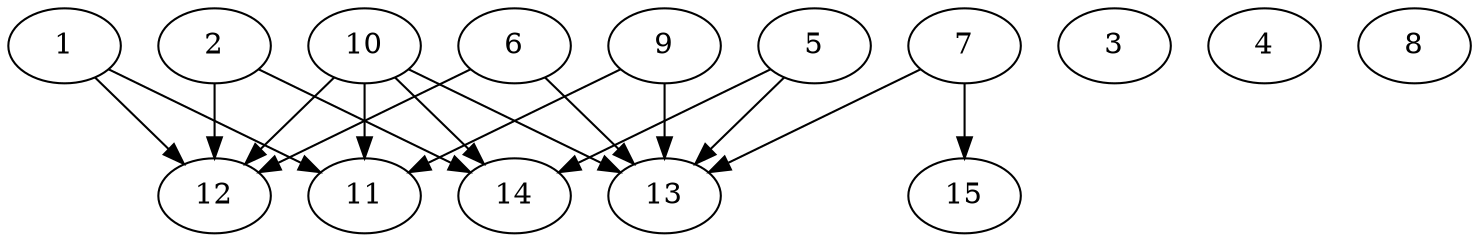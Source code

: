 // DAG automatically generated by daggen at Thu Oct  3 13:59:27 2019
// ./daggen --dot -n 15 --ccr 0.3 --fat 0.9 --regular 0.9 --density 0.5 --mindata 5242880 --maxdata 52428800 
digraph G {
  1 [size="149486933", alpha="0.01", expect_size="44846080"] 
  1 -> 11 [size ="44846080"]
  1 -> 12 [size ="44846080"]
  2 [size="96535893", alpha="0.02", expect_size="28960768"] 
  2 -> 12 [size ="28960768"]
  2 -> 14 [size ="28960768"]
  3 [size="79947093", alpha="0.03", expect_size="23984128"] 
  4 [size="42533547", alpha="0.18", expect_size="12760064"] 
  5 [size="96013653", alpha="0.14", expect_size="28804096"] 
  5 -> 13 [size ="28804096"]
  5 -> 14 [size ="28804096"]
  6 [size="152442880", alpha="0.09", expect_size="45732864"] 
  6 -> 12 [size ="45732864"]
  6 -> 13 [size ="45732864"]
  7 [size="95242240", alpha="0.03", expect_size="28572672"] 
  7 -> 13 [size ="28572672"]
  7 -> 15 [size ="28572672"]
  8 [size="145445547", alpha="0.14", expect_size="43633664"] 
  9 [size="148247893", alpha="0.01", expect_size="44474368"] 
  9 -> 11 [size ="44474368"]
  9 -> 13 [size ="44474368"]
  10 [size="54889813", alpha="0.07", expect_size="16466944"] 
  10 -> 11 [size ="16466944"]
  10 -> 12 [size ="16466944"]
  10 -> 13 [size ="16466944"]
  10 -> 14 [size ="16466944"]
  11 [size="98447360", alpha="0.19", expect_size="29534208"] 
  12 [size="102396587", alpha="0.15", expect_size="30718976"] 
  13 [size="115425280", alpha="0.13", expect_size="34627584"] 
  14 [size="142458880", alpha="0.09", expect_size="42737664"] 
  15 [size="127122773", alpha="0.07", expect_size="38136832"] 
}
